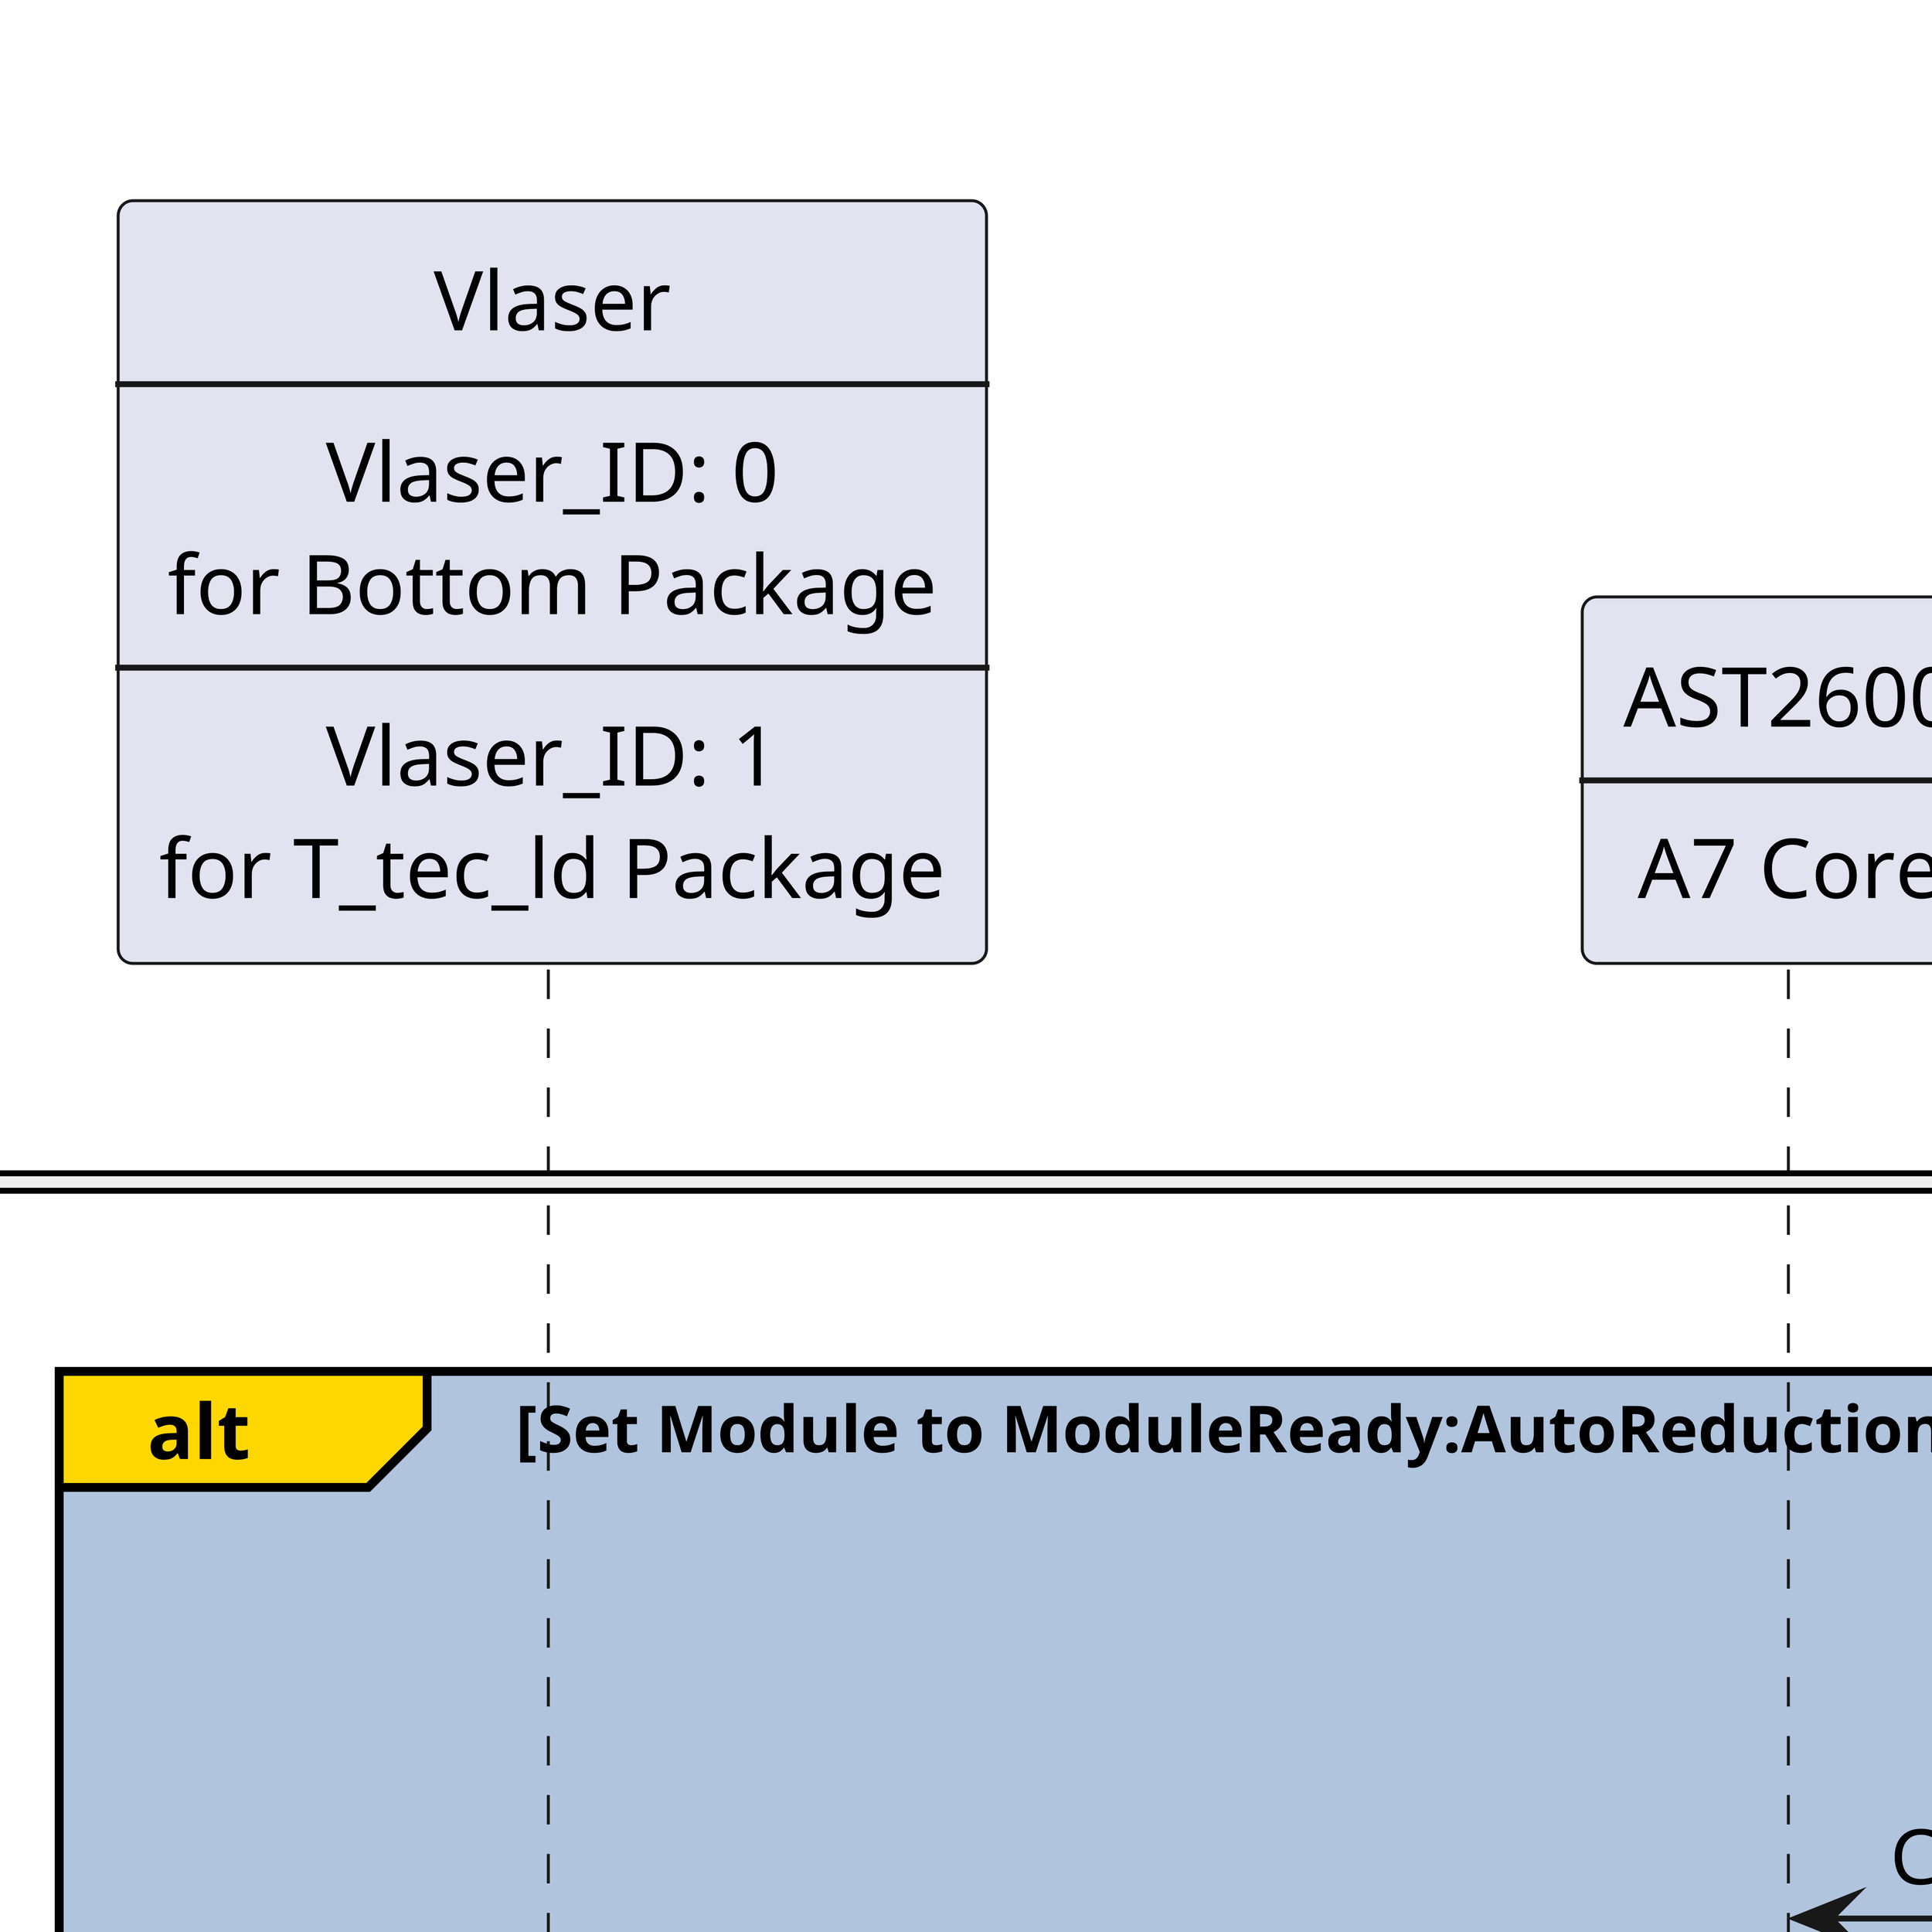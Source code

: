 @startuml
skinparam classFontSize 20
skinparam Dpi 1200
' participant VPMIC [
'             VPMIC 
' ]

' participant VIO [
'             VIO
' ]

participant VL [
            Vlaser
            ----
            Vlaser_ID: 0
            for Bottom Package
            ----
            Vlaser_ID: 1
            for T_tec_ld Package
]

' participant VTECDRV [
'             VTECDRV
' ]

participant SMCA7 [
            AST2600
            ----
            A7 Core
]

participant SMCM3 [
            AST2600
            ----
            M3 Core
]

participant Module [
            Module
            ----
            Package: T_tec_ld / Bottom
            ----
            Tile_ID: 0-7
            for Bottom Package
            ----
            Tile_ID: 8-15
            for T_tec_ld Package
]

=== ModuleLowPwr <==> ModuleReady State ==
alt#Gold #LightSteelBlue Set Module to ModuleReady:AutoReduction:LaserSafety State
              ' note over Module: LaserSafety State for Module must be of \nType1 or Type2 or Type3 \ndetermined before manufacturing tests
              
              SMCM3 -> Module: Read Vlop from flash \n∀ tile in the package
              SMCM3 -> SMCA7: CMD: Set Vlaser to Vlop_max V
              SMCA7 -> VL: CMD: Set Vlaser to Vlop_max V
              note over VL: Vlop_max V
              SMCA7 -> SMCM3: Broadcast Vlop V
              SMCM3 -> Module: Broadcast Vlaser at Vlop_max V
              SMCM3 -> Module: CMD: LaserSafetyS True\nTarget first tile\n(#0 for Bottom package or #8 for T_tec_ld package)
              activate SMCM3
              activate Module
              Module --> Module: MUX-TEC locked at 50 C \n∀ tile in the package
              Module --> Module: LD-TEC locked at T_tec_ld C \n∀ tile in the package
              Module --> Module: LD-DAC at 40 mA \n∀ tile in the package
              SMCM3 -> Module: Register read if tile is in LaserSafety State\nfor all tiles in the package
              deactivate Module
              deactivate SMCM3
else #LightPink Release Module from ModuleReady:AutoReduction:LaserSafety to ModuleLowPr State
              SMCM3 -> Module: CMD: LowPwrS True
              activate SMCM3
              activate Module
              Module --> Module: LD-DAC at 0 mA \n∀ tile in the package
              Module --> Module: VOA-DAC at 0 mA \n∀ tile in the package
              Module --> Module: LD-TEC and MUX-TEC unlocked \n∀ tile in the package
              SMCM3 -> Module: Register read if tile is in LowPwr State\nfor all tiles in the package
              deactivate Module
              deactivate SMCM3

end


@enduml